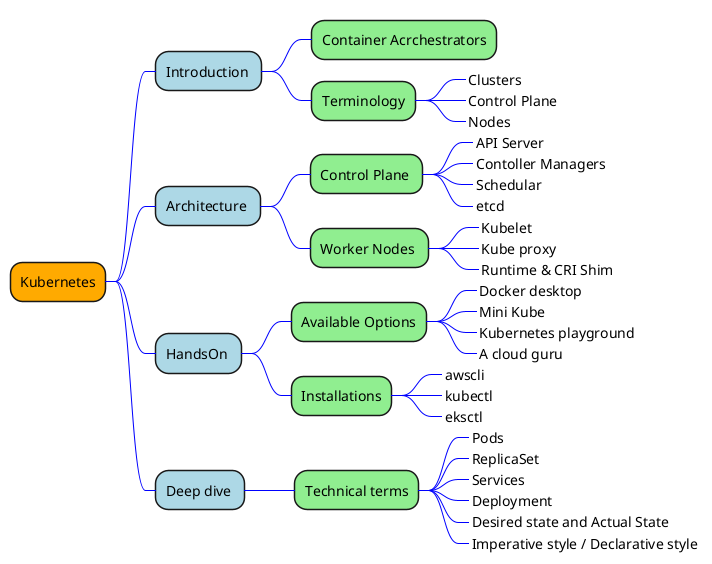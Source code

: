 @startmindmap Agenda

<style>
mindmapDiagram {
    node {
        BackgroundColor #ffaa00
    }
    :depth(1) {
      BackGroundColor lightblue
    }
    :depth(2) {
      BackGroundColor lightgreen
    }
  
    .green {
        BackgroundColor lightgreen
    }
    .blue {
        BackgroundColor LightBlue
    }
    .orange {
        BackgroundColor #ffaa00
    }
    arrow {
        LineColor blue
    }
}
</style>

+ Kubernetes
++ Introduction 
+++ Container Acrchestrators
+++ Terminology
++++_ Clusters
++++_ Control Plane  
++++_ Nodes

++ Architecture 
+++ Control Plane 
++++_ API Server
++++_ Contoller Managers
++++_ Schedular
++++_ etcd 

+++ Worker Nodes 
++++_ Kubelet
++++_ Kube proxy
++++_ Runtime & CRI Shim

++ HandsOn 
+++ Available Options
++++_ Docker desktop
++++_ Mini Kube 
++++_ Kubernetes playground
++++_ A cloud guru 

+++ Installations
++++_ awscli
++++_ kubectl
++++_ eksctl 

++ Deep dive 
+++ Technical terms
++++_ Pods 
++++_ ReplicaSet 
++++_ Services 
++++_ Deployment 
++++_ Desired state and Actual State 
++++_ Imperative style / Declarative style 



@endmindmap